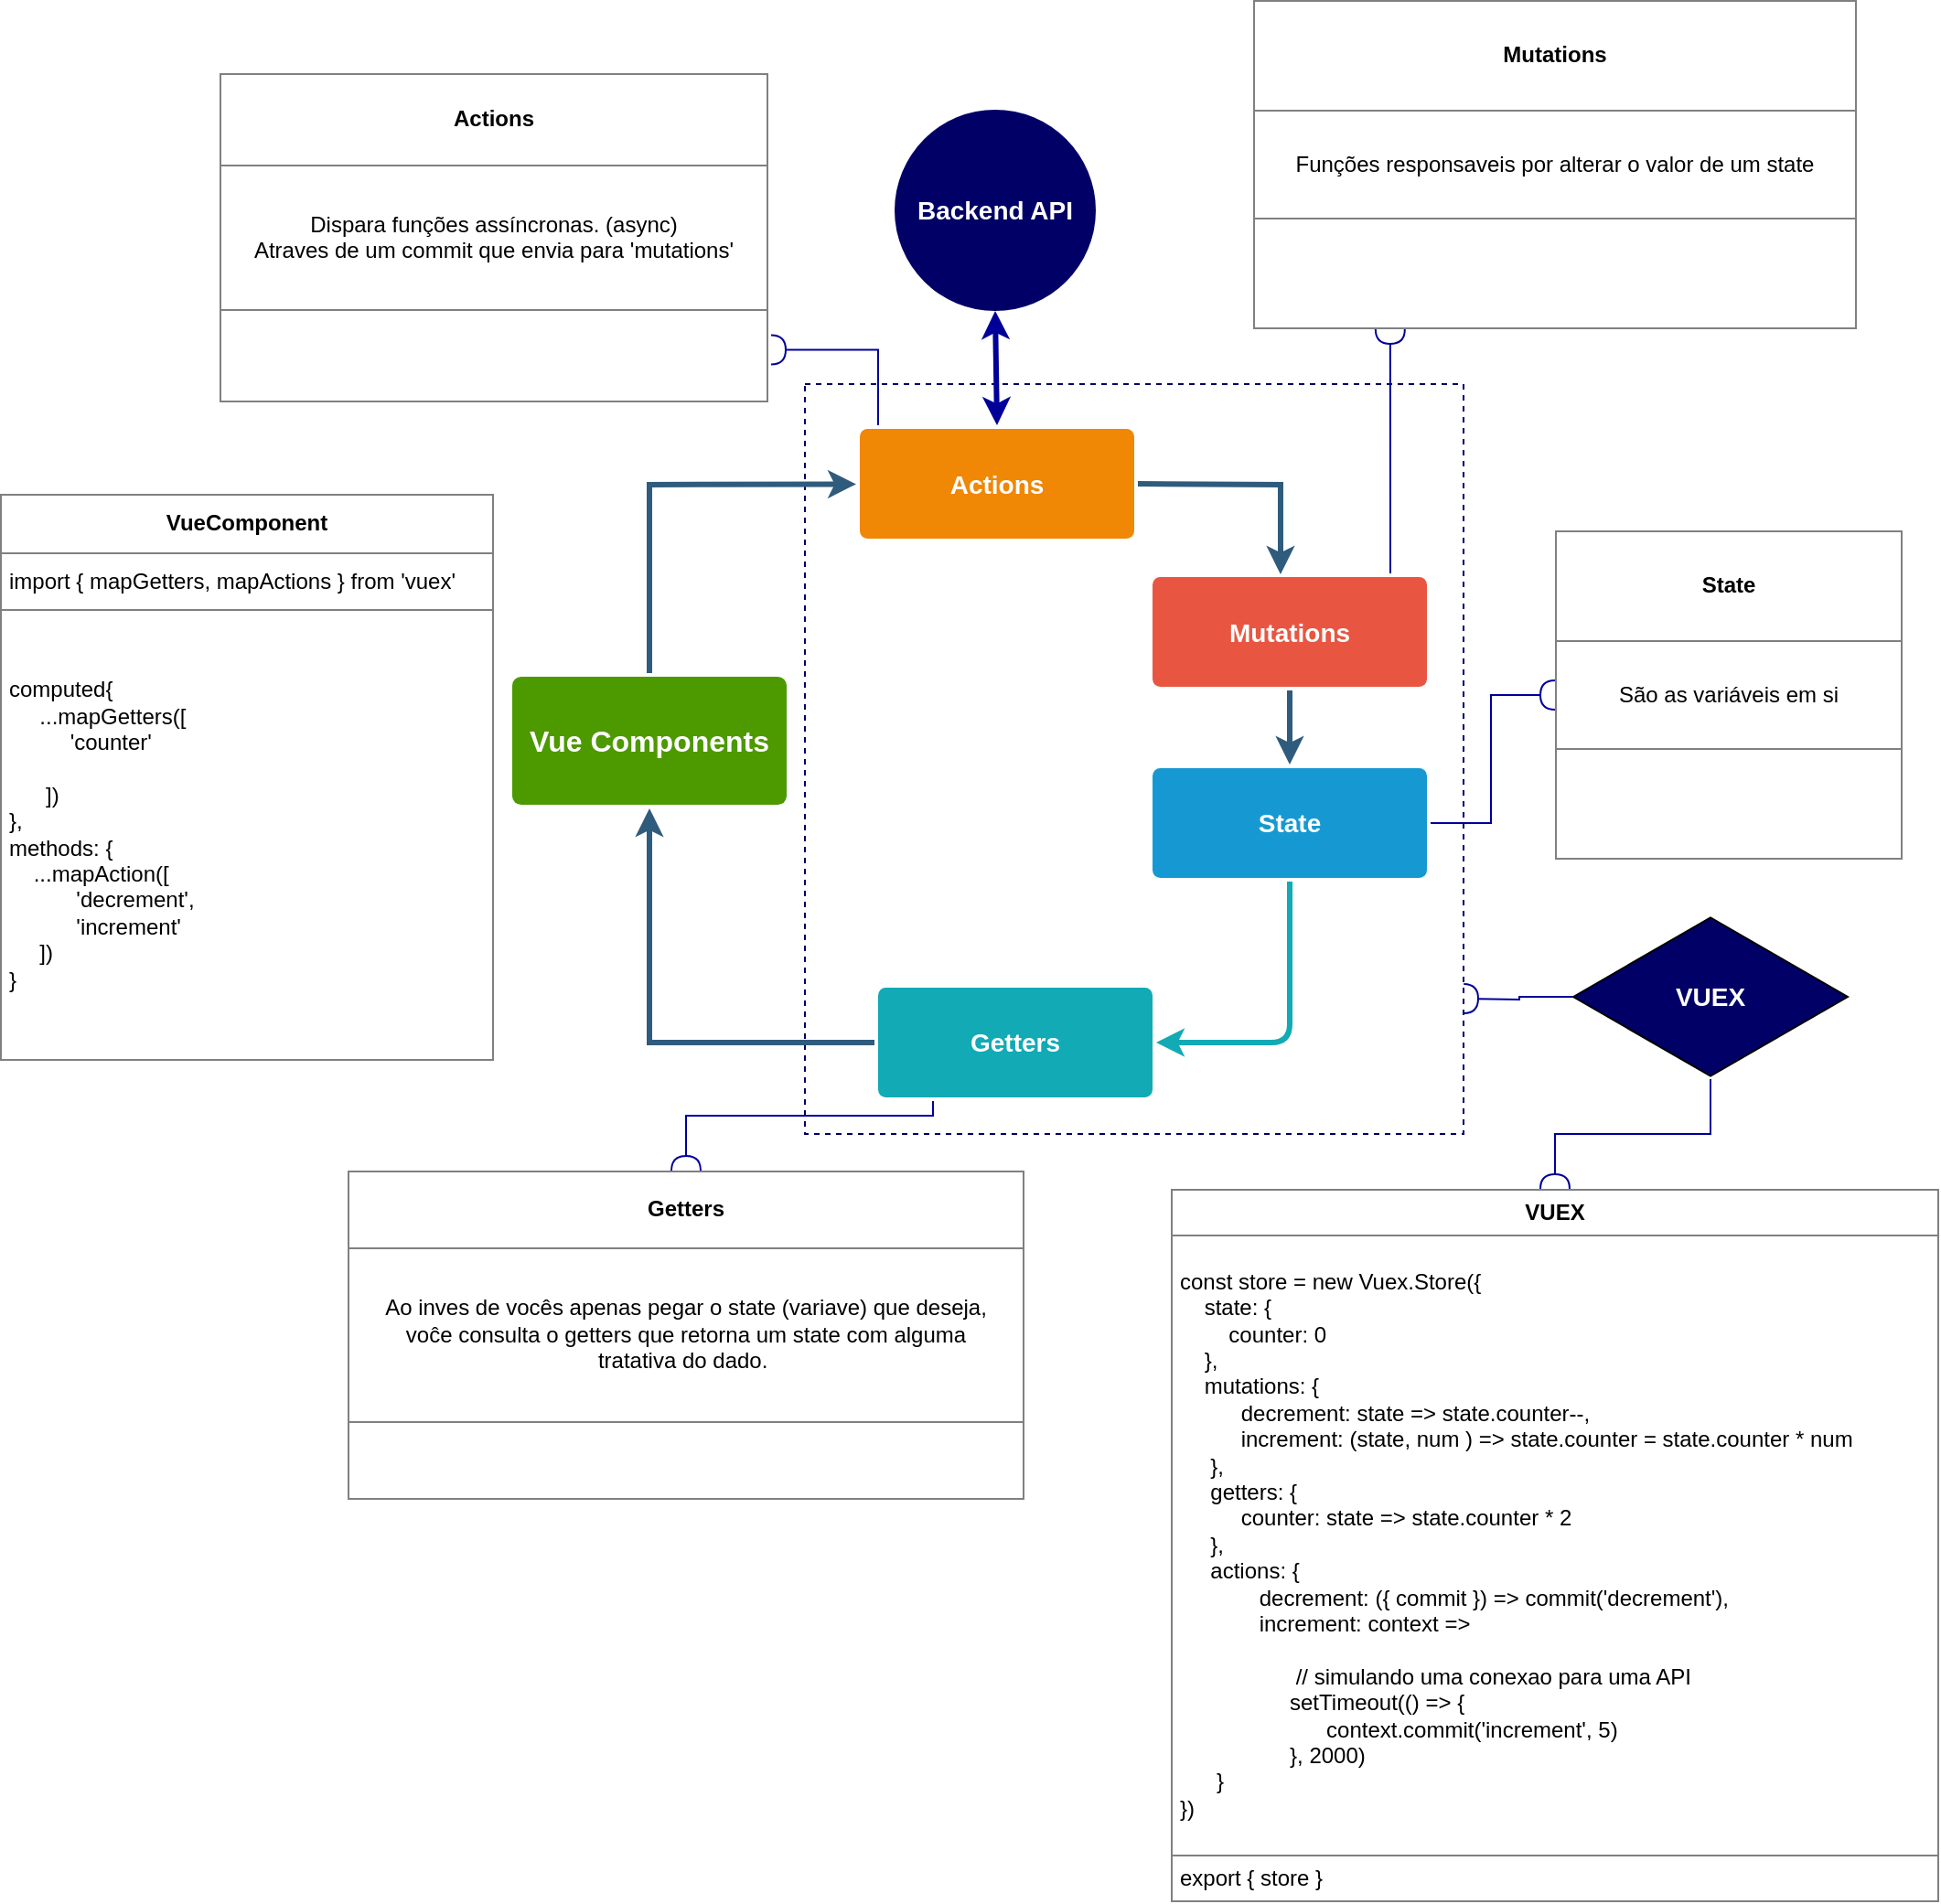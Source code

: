 <mxfile version="13.7.9" type="github">
  <diagram id="6a731a19-8d31-9384-78a2-239565b7b9f0" name="Page-1">
    <mxGraphModel dx="1157" dy="622" grid="1" gridSize="10" guides="1" tooltips="1" connect="1" arrows="1" fold="1" page="1" pageScale="1" pageWidth="2336" pageHeight="1654" background="#ffffff" math="0" shadow="0">
      <root>
        <mxCell id="0" />
        <mxCell id="1" parent="0" />
        <mxCell id="KyqKHredtBdgno-yCVTP-1780" value="" style="rounded=0;whiteSpace=wrap;html=1;dashed=1;fillColor=none;strokeColor=#000066;" vertex="1" parent="1">
          <mxGeometry x="500" y="220" width="360" height="410" as="geometry" />
        </mxCell>
        <mxCell id="1745" value="" style="edgeStyle=none;rounded=0;jumpStyle=none;html=1;shadow=0;labelBackgroundColor=none;startArrow=none;startFill=0;endArrow=classic;endFill=1;jettySize=auto;orthogonalLoop=1;strokeColor=#2F5B7C;strokeWidth=3;fontFamily=Helvetica;fontSize=16;fontColor=#23445D;spacing=5;exitX=0.5;exitY=0;exitDx=0;exitDy=0;" parent="1" source="1749" target="1764" edge="1">
          <mxGeometry relative="1" as="geometry">
            <mxPoint x="400" y="374" as="sourcePoint" />
            <Array as="points">
              <mxPoint x="415" y="275" />
            </Array>
          </mxGeometry>
        </mxCell>
        <mxCell id="1746" value="" style="edgeStyle=none;rounded=0;jumpStyle=none;html=1;shadow=0;labelBackgroundColor=none;startArrow=none;startFill=0;endArrow=classic;endFill=1;jettySize=auto;orthogonalLoop=1;strokeColor=#2F5B7C;strokeWidth=3;fontFamily=Helvetica;fontSize=16;fontColor=#23445D;spacing=5;exitX=0;exitY=0.5;exitDx=0;exitDy=0;entryX=0.5;entryY=1;entryDx=0;entryDy=0;" parent="1" source="1771" target="1749" edge="1">
          <mxGeometry relative="1" as="geometry">
            <mxPoint x="435" y="450" as="targetPoint" />
            <Array as="points">
              <mxPoint x="415" y="580" />
            </Array>
          </mxGeometry>
        </mxCell>
        <mxCell id="1747" value="" style="edgeStyle=none;rounded=0;jumpStyle=none;html=1;shadow=0;labelBackgroundColor=none;startArrow=none;startFill=0;endArrow=classic;endFill=1;jettySize=auto;orthogonalLoop=1;strokeColor=#2F5B7C;strokeWidth=3;fontFamily=Helvetica;fontSize=16;fontColor=#23445D;spacing=5;exitX=0.5;exitY=1;exitDx=0;exitDy=0;" parent="1" source="1753" target="1760" edge="1">
          <mxGeometry relative="1" as="geometry" />
        </mxCell>
        <mxCell id="1748" value="" style="edgeStyle=none;rounded=0;jumpStyle=none;html=1;shadow=0;labelBackgroundColor=none;startArrow=none;startFill=0;endArrow=classic;endFill=1;jettySize=auto;orthogonalLoop=1;strokeColor=#2F5B7C;strokeWidth=3;fontFamily=Helvetica;fontSize=16;fontColor=#23445D;spacing=5;exitX=1;exitY=0.5;exitDx=0;exitDy=0;" parent="1" source="1764" edge="1">
          <mxGeometry relative="1" as="geometry">
            <mxPoint x="760" y="324" as="targetPoint" />
            <Array as="points">
              <mxPoint x="760" y="275" />
            </Array>
          </mxGeometry>
        </mxCell>
        <mxCell id="1749" value="Vue Components" style="rounded=1;whiteSpace=wrap;html=1;shadow=0;labelBackgroundColor=none;strokeColor=none;strokeWidth=3;fontFamily=Helvetica;fontSize=16;fontColor=#FFFFFF;align=center;fontStyle=1;spacing=5;arcSize=7;perimeterSpacing=2;fillColor=#4D9900;" parent="1" vertex="1">
          <mxGeometry x="340" y="380" width="150" height="70" as="geometry" />
        </mxCell>
        <mxCell id="KyqKHredtBdgno-yCVTP-1786" style="edgeStyle=orthogonalEdgeStyle;rounded=0;orthogonalLoop=1;jettySize=auto;html=1;entryX=0.227;entryY=1;entryDx=0;entryDy=0;entryPerimeter=0;endArrow=halfCircle;endFill=0;strokeColor=#000099;strokeWidth=1;" edge="1" parent="1" source="1753" target="KyqKHredtBdgno-yCVTP-1774">
          <mxGeometry relative="1" as="geometry">
            <Array as="points">
              <mxPoint x="820" y="280" />
              <mxPoint x="820" y="280" />
            </Array>
          </mxGeometry>
        </mxCell>
        <mxCell id="1753" value="Mutations" style="rounded=1;whiteSpace=wrap;html=1;shadow=0;labelBackgroundColor=none;strokeColor=none;strokeWidth=3;fillColor=#e85642;fontFamily=Helvetica;fontSize=14;fontColor=#FFFFFF;align=center;spacing=5;fontStyle=1;arcSize=7;perimeterSpacing=2;" parent="1" vertex="1">
          <mxGeometry x="690" y="325.5" width="150" height="60" as="geometry" />
        </mxCell>
        <mxCell id="KyqKHredtBdgno-yCVTP-1785" style="edgeStyle=orthogonalEdgeStyle;rounded=0;orthogonalLoop=1;jettySize=auto;html=1;entryX=1.005;entryY=0.84;entryDx=0;entryDy=0;endArrow=halfCircle;endFill=0;strokeColor=#000099;strokeWidth=1;entryPerimeter=0;" edge="1" parent="1" source="1764" target="gh77MXFz4nCD-7koQr1Y-1785">
          <mxGeometry relative="1" as="geometry">
            <Array as="points">
              <mxPoint x="540" y="201" />
            </Array>
          </mxGeometry>
        </mxCell>
        <mxCell id="1764" value="Actions" style="rounded=1;whiteSpace=wrap;html=1;shadow=0;labelBackgroundColor=none;strokeColor=none;strokeWidth=3;fillColor=#F08705;fontFamily=Helvetica;fontSize=14;fontColor=#FFFFFF;align=center;spacing=5;fontStyle=1;arcSize=7;perimeterSpacing=2;" parent="1" vertex="1">
          <mxGeometry x="530" y="244.5" width="150" height="60" as="geometry" />
        </mxCell>
        <mxCell id="KyqKHredtBdgno-yCVTP-1784" style="edgeStyle=orthogonalEdgeStyle;rounded=0;orthogonalLoop=1;jettySize=auto;html=1;endArrow=halfCircle;endFill=0;strokeColor=#000099;strokeWidth=1;" edge="1" parent="1" source="1771" target="KyqKHredtBdgno-yCVTP-1776">
          <mxGeometry relative="1" as="geometry">
            <Array as="points">
              <mxPoint x="570" y="620" />
              <mxPoint x="435" y="620" />
            </Array>
          </mxGeometry>
        </mxCell>
        <mxCell id="1771" value="Getters" style="rounded=1;whiteSpace=wrap;html=1;shadow=0;labelBackgroundColor=none;strokeColor=none;strokeWidth=3;fillColor=#12aab5;fontFamily=Helvetica;fontSize=14;fontColor=#FFFFFF;align=center;spacing=5;fontStyle=1;arcSize=7;perimeterSpacing=2;" parent="1" vertex="1">
          <mxGeometry x="540" y="550.0" width="150" height="60" as="geometry" />
        </mxCell>
        <mxCell id="KyqKHredtBdgno-yCVTP-1782" style="edgeStyle=orthogonalEdgeStyle;rounded=0;orthogonalLoop=1;jettySize=auto;html=1;entryX=0;entryY=0.5;entryDx=0;entryDy=0;endArrow=halfCircle;endFill=0;strokeColor=#000099;strokeWidth=1;" edge="1" parent="1" source="1760" target="KyqKHredtBdgno-yCVTP-1775">
          <mxGeometry relative="1" as="geometry" />
        </mxCell>
        <mxCell id="1760" value="State" style="rounded=1;whiteSpace=wrap;html=1;shadow=0;labelBackgroundColor=none;strokeColor=none;strokeWidth=3;fillColor=#1699d3;fontFamily=Helvetica;fontSize=14;fontColor=#FFFFFF;align=center;spacing=5;fontStyle=1;arcSize=7;perimeterSpacing=2;" parent="1" vertex="1">
          <mxGeometry x="690" y="430" width="150" height="60" as="geometry" />
        </mxCell>
        <mxCell id="gh77MXFz4nCD-7koQr1Y-1781" value="" style="edgeStyle=none;rounded=1;jumpStyle=none;html=1;shadow=0;labelBackgroundColor=none;startArrow=none;startFill=0;jettySize=auto;orthogonalLoop=1;strokeColor=#12AAB5;strokeWidth=3;fontFamily=Helvetica;fontSize=14;fontColor=#FFFFFF;spacing=5;fontStyle=1;fillColor=#b0e3e6;exitX=0.5;exitY=1;exitDx=0;exitDy=0;entryX=1;entryY=0.5;entryDx=0;entryDy=0;" edge="1" parent="1" source="1760" target="1771">
          <mxGeometry relative="1" as="geometry">
            <mxPoint x="522" y="531.284" as="sourcePoint" />
            <mxPoint x="640" y="490" as="targetPoint" />
            <Array as="points">
              <mxPoint x="765" y="580" />
            </Array>
          </mxGeometry>
        </mxCell>
        <mxCell id="gh77MXFz4nCD-7koQr1Y-1782" value="&lt;span style=&quot;color: rgb(255 , 255 , 255) ; font-family: &amp;#34;helvetica&amp;#34; ; font-size: 14px ; font-style: normal ; font-weight: 700 ; letter-spacing: normal ; text-align: center ; text-indent: 0px ; text-transform: none ; word-spacing: 0px ; display: inline ; float: none&quot;&gt;Backend API&lt;/span&gt;" style="ellipse;whiteSpace=wrap;html=1;strokeColor=none;fillColor=#000066;" vertex="1" parent="1">
          <mxGeometry x="549" y="70" width="110" height="110" as="geometry" />
        </mxCell>
        <mxCell id="gh77MXFz4nCD-7koQr1Y-1784" value="" style="endArrow=classic;startArrow=classic;html=1;rounded=0;strokeWidth=3;strokeColor=#000099;exitX=0.5;exitY=0;exitDx=0;exitDy=0;entryX=0.5;entryY=1;entryDx=0;entryDy=0;" edge="1" parent="1" source="1764" target="gh77MXFz4nCD-7koQr1Y-1782">
          <mxGeometry width="50" height="50" relative="1" as="geometry">
            <mxPoint x="600" y="217" as="sourcePoint" />
            <mxPoint x="650" y="167" as="targetPoint" />
          </mxGeometry>
        </mxCell>
        <mxCell id="gh77MXFz4nCD-7koQr1Y-1785" value="&lt;table border=&quot;1&quot; width=&quot;100%&quot; cellpadding=&quot;4&quot; style=&quot;width: 100% ; height: 100% ; border-collapse: collapse&quot;&gt;&lt;tbody&gt;&lt;tr&gt;&lt;th align=&quot;center&quot;&gt;Actions&lt;/th&gt;&lt;/tr&gt;&lt;tr&gt;&lt;td align=&quot;center&quot;&gt;Dispara funções assíncronas. (async)&lt;br&gt;Atraves de um commit que envia para &#39;mutations&#39;&lt;/td&gt;&lt;/tr&gt;&lt;tr&gt;&lt;td align=&quot;center&quot;&gt;&lt;br&gt;&lt;/td&gt;&lt;/tr&gt;&lt;/tbody&gt;&lt;/table&gt;" style="text;html=1;strokeColor=none;overflow=fill;fillColor=#ffffff;imageAspect=1;" vertex="1" parent="1">
          <mxGeometry x="180" y="50" width="300" height="180" as="geometry" />
        </mxCell>
        <mxCell id="gh77MXFz4nCD-7koQr1Y-1787" value="&lt;table border=&quot;1&quot; width=&quot;100%&quot; cellpadding=&quot;4&quot; style=&quot;width: 100% ; height: 100% ; border-collapse: collapse&quot;&gt;&lt;tbody&gt;&lt;tr&gt;&lt;th style=&quot;text-align: center&quot;&gt;VUEX&lt;/th&gt;&lt;/tr&gt;&lt;tr&gt;&lt;td&gt;const store = new Vuex.Store({&lt;br&gt;&amp;nbsp; &amp;nbsp; state: {&lt;br&gt;&amp;nbsp; &amp;nbsp; &amp;nbsp; &amp;nbsp; counter: 0&lt;br&gt;&amp;nbsp; &amp;nbsp; },&lt;br&gt;&amp;nbsp; &amp;nbsp; mutations: {&lt;br&gt;&amp;nbsp; &amp;nbsp; &amp;nbsp; &amp;nbsp; &amp;nbsp; decrement: state =&amp;gt; state.counter--,&lt;br&gt;&amp;nbsp; &amp;nbsp; &amp;nbsp; &amp;nbsp; &amp;nbsp; increment: (state, num ) =&amp;gt; state.counter = state.counter * num&lt;br&gt;&amp;nbsp; &amp;nbsp; &amp;nbsp;},&lt;br&gt;&amp;nbsp; &amp;nbsp; &amp;nbsp;getters: {&lt;br&gt;&amp;nbsp; &amp;nbsp; &amp;nbsp; &amp;nbsp; &amp;nbsp; counter: state =&amp;gt; state.counter * 2&lt;br&gt;&amp;nbsp; &amp;nbsp; &amp;nbsp;},&lt;br&gt;&amp;nbsp; &amp;nbsp; &amp;nbsp;actions: {&lt;br&gt;&amp;nbsp; &amp;nbsp; &amp;nbsp; &amp;nbsp; &amp;nbsp; &amp;nbsp; &amp;nbsp;decrement: ({ commit }) =&amp;gt; commit(&#39;decrement&#39;),&lt;br&gt;&amp;nbsp; &amp;nbsp; &amp;nbsp; &amp;nbsp; &amp;nbsp; &amp;nbsp; &amp;nbsp;increment: context =&amp;gt; &lt;br&gt;&lt;br&gt;&amp;nbsp; &amp;nbsp; &amp;nbsp; &amp;nbsp; &amp;nbsp; &amp;nbsp; &amp;nbsp; &amp;nbsp; &amp;nbsp; &amp;nbsp;// simulando uma conexao para uma API&lt;br&gt;&amp;nbsp; &amp;nbsp; &amp;nbsp; &amp;nbsp; &amp;nbsp; &amp;nbsp; &amp;nbsp; &amp;nbsp; &amp;nbsp; setTimeout(() =&amp;gt; {&lt;br&gt;&amp;nbsp; &amp;nbsp; &amp;nbsp; &amp;nbsp; &amp;nbsp; &amp;nbsp; &amp;nbsp; &amp;nbsp; &amp;nbsp; &amp;nbsp; &amp;nbsp; &amp;nbsp; context.commit(&#39;increment&#39;, 5)&lt;br&gt;&amp;nbsp; &amp;nbsp; &amp;nbsp; &amp;nbsp; &amp;nbsp; &amp;nbsp; &amp;nbsp; &amp;nbsp; &amp;nbsp; }, 2000)&lt;br&gt;&amp;nbsp; &amp;nbsp; &amp;nbsp; }&lt;br&gt;})&lt;/td&gt;&lt;/tr&gt;&lt;tr&gt;&lt;td&gt;export { store }&lt;/td&gt;&lt;/tr&gt;&lt;/tbody&gt;&lt;/table&gt;" style="text;html=1;strokeColor=none;overflow=fill;align=left;fillColor=#ffffff;" vertex="1" parent="1">
          <mxGeometry x="700" y="660" width="420" height="390" as="geometry" />
        </mxCell>
        <mxCell id="KyqKHredtBdgno-yCVTP-1771" value="&lt;table border=&quot;1&quot; width=&quot;100%&quot; cellpadding=&quot;4&quot; style=&quot;width: 100% ; height: 100% ; border-collapse: collapse&quot;&gt;&lt;tbody&gt;&lt;tr&gt;&lt;th style=&quot;text-align: center&quot;&gt;VueComponent&lt;/th&gt;&lt;/tr&gt;&lt;tr&gt;&lt;td&gt;import { mapGetters, mapActions } from &#39;vuex&#39;&lt;/td&gt;&lt;/tr&gt;&lt;tr&gt;&lt;td&gt;computed{&lt;br&gt;&amp;nbsp; &amp;nbsp; &amp;nbsp;...mapGetters([&lt;br&gt;&amp;nbsp; &amp;nbsp; &amp;nbsp; &amp;nbsp; &amp;nbsp; &#39;counter&#39;&lt;br&gt;&lt;br&gt;&amp;nbsp; &amp;nbsp; &amp;nbsp; ])&lt;br&gt;},&lt;br&gt;methods: {&lt;br&gt;&amp;nbsp; &amp;nbsp; ...mapAction([&lt;br&gt;&amp;nbsp; &amp;nbsp; &amp;nbsp; &amp;nbsp; &amp;nbsp; &amp;nbsp;&#39;decrement&#39;,&lt;br&gt;&amp;nbsp; &amp;nbsp; &amp;nbsp; &amp;nbsp; &amp;nbsp; &amp;nbsp;&#39;increment&#39;&lt;br&gt;&amp;nbsp; &amp;nbsp; &amp;nbsp;])&lt;br&gt;}&lt;/td&gt;&lt;/tr&gt;&lt;/tbody&gt;&lt;/table&gt;" style="text;html=1;strokeColor=none;overflow=fill;align=left;fillColor=#ffffff;" vertex="1" parent="1">
          <mxGeometry x="60" y="280" width="270" height="310" as="geometry" />
        </mxCell>
        <mxCell id="KyqKHredtBdgno-yCVTP-1781" style="edgeStyle=orthogonalEdgeStyle;rounded=0;orthogonalLoop=1;jettySize=auto;html=1;strokeColor=#000099;strokeWidth=1;endArrow=halfCircle;endFill=0;" edge="1" parent="1" source="KyqKHredtBdgno-yCVTP-1772">
          <mxGeometry relative="1" as="geometry">
            <mxPoint x="860" y="556" as="targetPoint" />
          </mxGeometry>
        </mxCell>
        <mxCell id="KyqKHredtBdgno-yCVTP-1783" style="edgeStyle=orthogonalEdgeStyle;rounded=0;orthogonalLoop=1;jettySize=auto;html=1;endArrow=halfCircle;endFill=0;strokeColor=#000099;strokeWidth=1;" edge="1" parent="1" source="KyqKHredtBdgno-yCVTP-1772" target="gh77MXFz4nCD-7koQr1Y-1787">
          <mxGeometry relative="1" as="geometry" />
        </mxCell>
        <mxCell id="KyqKHredtBdgno-yCVTP-1772" value="&lt;font color=&quot;#ffffff&quot; face=&quot;helvetica&quot;&gt;&lt;span style=&quot;font-size: 14px&quot;&gt;&lt;b&gt;VUEX&lt;/b&gt;&lt;/span&gt;&lt;/font&gt;" style="html=1;whiteSpace=wrap;aspect=fixed;shape=isoRectangle;fillColor=#000066;" vertex="1" parent="1">
          <mxGeometry x="920" y="510" width="150" height="90" as="geometry" />
        </mxCell>
        <mxCell id="KyqKHredtBdgno-yCVTP-1774" value="&lt;table border=&quot;1&quot; width=&quot;100%&quot; cellpadding=&quot;4&quot; style=&quot;width: 100% ; height: 100% ; border-collapse: collapse&quot;&gt;&lt;tbody&gt;&lt;tr&gt;&lt;th align=&quot;center&quot;&gt;Mutations&lt;/th&gt;&lt;/tr&gt;&lt;tr&gt;&lt;td align=&quot;center&quot;&gt;Funções responsaveis por alterar o valor de um state&lt;/td&gt;&lt;/tr&gt;&lt;tr&gt;&lt;td align=&quot;center&quot;&gt;&lt;br&gt;&lt;/td&gt;&lt;/tr&gt;&lt;/tbody&gt;&lt;/table&gt;" style="text;html=1;strokeColor=none;overflow=fill;fillColor=#ffffff;" vertex="1" parent="1">
          <mxGeometry x="745" y="10" width="330" height="180" as="geometry" />
        </mxCell>
        <mxCell id="KyqKHredtBdgno-yCVTP-1775" value="&lt;table border=&quot;1&quot; width=&quot;100%&quot; cellpadding=&quot;4&quot; style=&quot;width: 100% ; height: 100% ; border-collapse: collapse&quot;&gt;&lt;tbody&gt;&lt;tr&gt;&lt;th align=&quot;center&quot;&gt;State&lt;/th&gt;&lt;/tr&gt;&lt;tr&gt;&lt;td align=&quot;center&quot;&gt;São as variáveis em si&lt;/td&gt;&lt;/tr&gt;&lt;tr&gt;&lt;td align=&quot;center&quot;&gt;&lt;br&gt;&lt;/td&gt;&lt;/tr&gt;&lt;/tbody&gt;&lt;/table&gt;" style="text;html=1;strokeColor=none;overflow=fill;fillColor=#ffffff;" vertex="1" parent="1">
          <mxGeometry x="910" y="300" width="190" height="180" as="geometry" />
        </mxCell>
        <mxCell id="KyqKHredtBdgno-yCVTP-1776" value="&lt;table border=&quot;1&quot; width=&quot;100%&quot; cellpadding=&quot;4&quot; style=&quot;width: 100% ; height: 100% ; border-collapse: collapse&quot;&gt;&lt;tbody&gt;&lt;tr&gt;&lt;th align=&quot;center&quot;&gt;Getters&lt;/th&gt;&lt;/tr&gt;&lt;tr&gt;&lt;td align=&quot;center&quot;&gt;Ao inves de vocês apenas pegar o state (variave) que deseja, &lt;br&gt;voĉe consulta o getters que retorna um state com alguma&lt;br&gt;tratativa do dado.&amp;nbsp;&lt;/td&gt;&lt;/tr&gt;&lt;tr&gt;&lt;td align=&quot;center&quot;&gt;&lt;br&gt;&lt;/td&gt;&lt;/tr&gt;&lt;/tbody&gt;&lt;/table&gt;" style="text;html=1;strokeColor=none;overflow=fill;fillColor=#ffffff;" vertex="1" parent="1">
          <mxGeometry x="250" y="650" width="370" height="180" as="geometry" />
        </mxCell>
      </root>
    </mxGraphModel>
  </diagram>
</mxfile>
